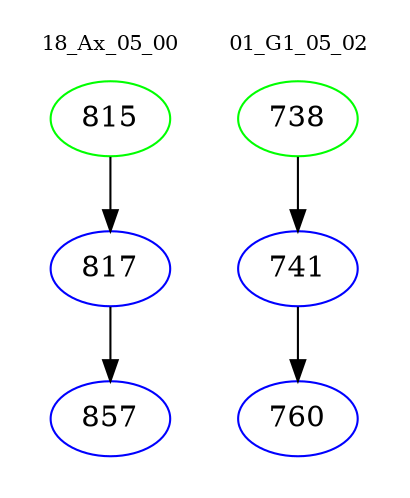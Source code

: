 digraph{
subgraph cluster_0 {
color = white
label = "18_Ax_05_00";
fontsize=10;
T0_815 [label="815", color="green"]
T0_815 -> T0_817 [color="black"]
T0_817 [label="817", color="blue"]
T0_817 -> T0_857 [color="black"]
T0_857 [label="857", color="blue"]
}
subgraph cluster_1 {
color = white
label = "01_G1_05_02";
fontsize=10;
T1_738 [label="738", color="green"]
T1_738 -> T1_741 [color="black"]
T1_741 [label="741", color="blue"]
T1_741 -> T1_760 [color="black"]
T1_760 [label="760", color="blue"]
}
}
